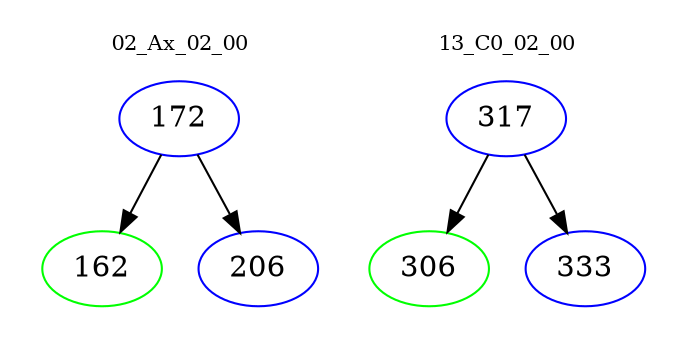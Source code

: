 digraph{
subgraph cluster_0 {
color = white
label = "02_Ax_02_00";
fontsize=10;
T0_172 [label="172", color="blue"]
T0_172 -> T0_162 [color="black"]
T0_162 [label="162", color="green"]
T0_172 -> T0_206 [color="black"]
T0_206 [label="206", color="blue"]
}
subgraph cluster_1 {
color = white
label = "13_C0_02_00";
fontsize=10;
T1_317 [label="317", color="blue"]
T1_317 -> T1_306 [color="black"]
T1_306 [label="306", color="green"]
T1_317 -> T1_333 [color="black"]
T1_333 [label="333", color="blue"]
}
}
